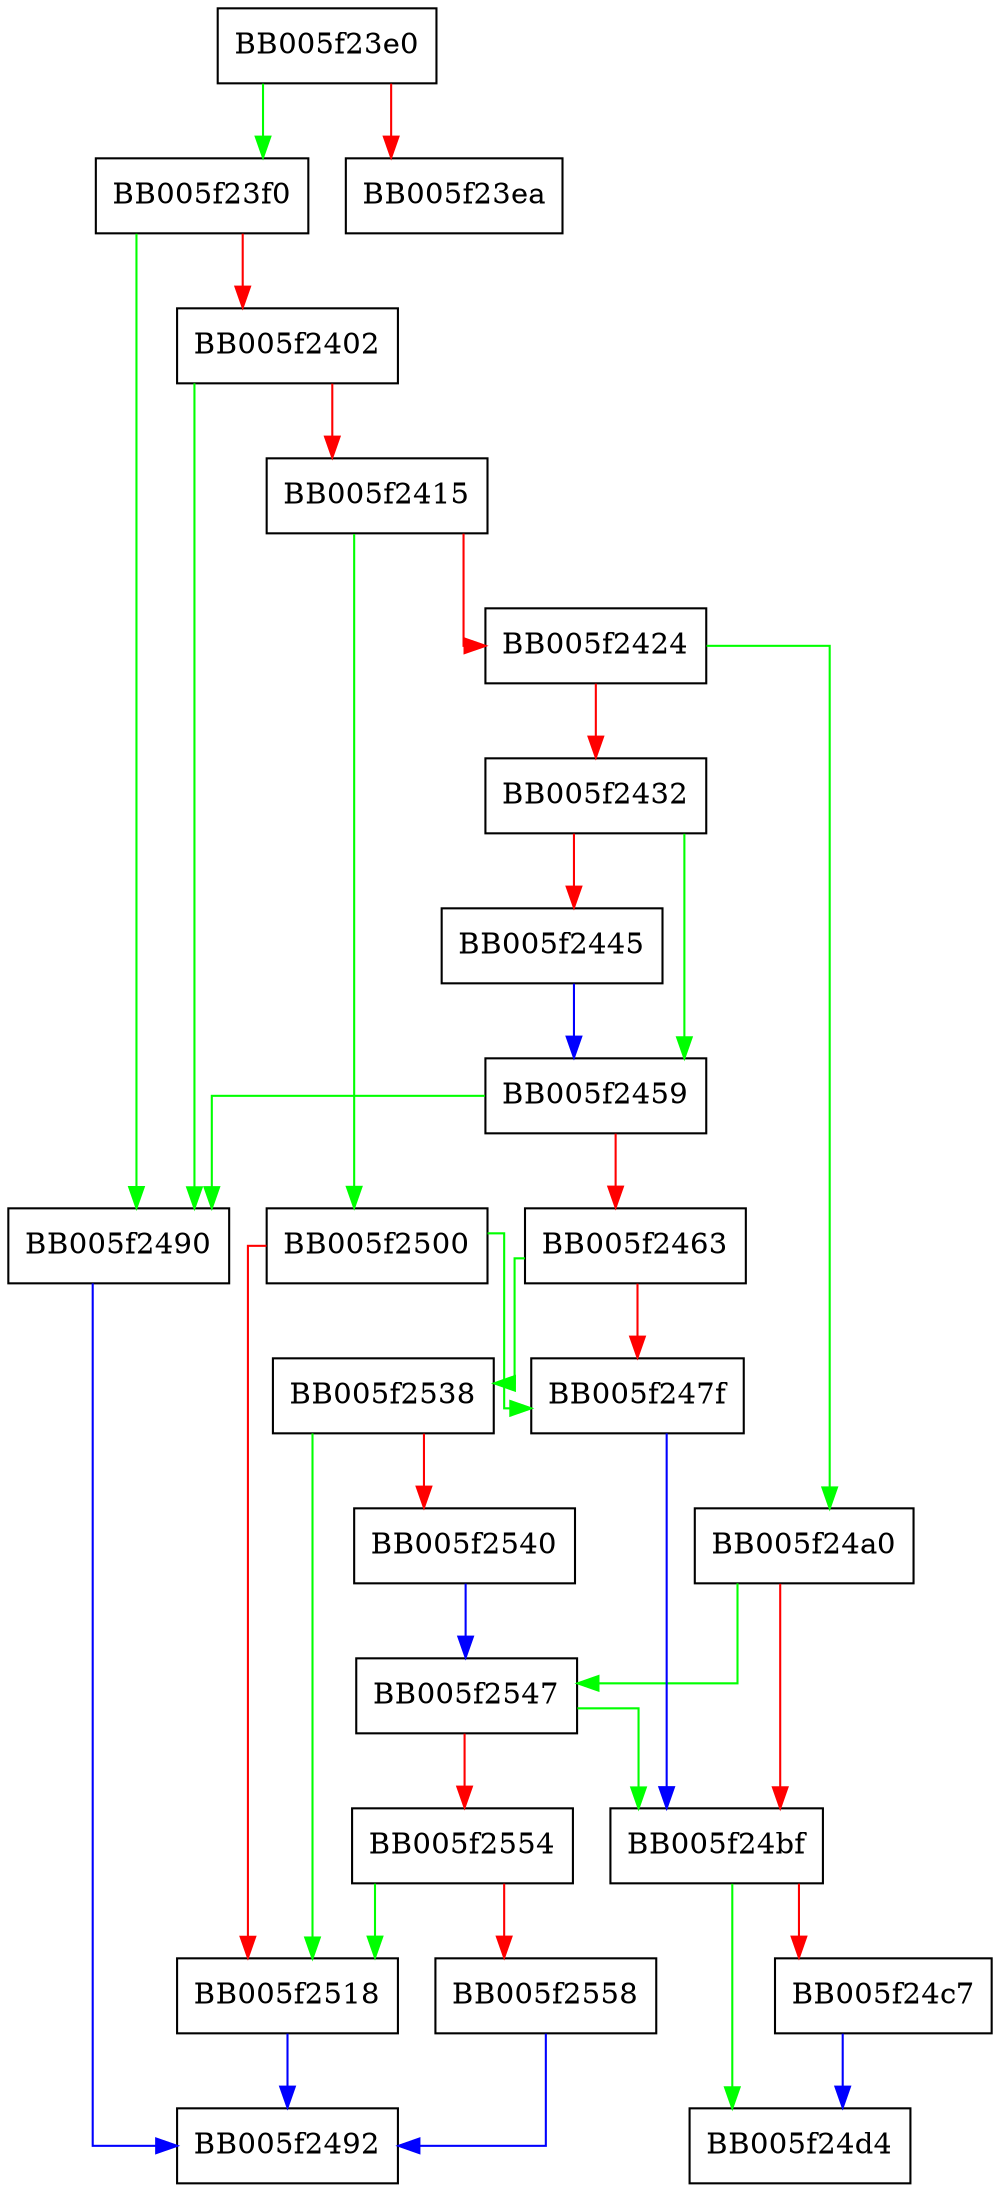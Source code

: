 digraph WPACKET_memcpy {
  node [shape="box"];
  graph [splines=ortho];
  BB005f23e0 -> BB005f23f0 [color="green"];
  BB005f23e0 -> BB005f23ea [color="red"];
  BB005f23f0 -> BB005f2490 [color="green"];
  BB005f23f0 -> BB005f2402 [color="red"];
  BB005f2402 -> BB005f2490 [color="green"];
  BB005f2402 -> BB005f2415 [color="red"];
  BB005f2415 -> BB005f2500 [color="green"];
  BB005f2415 -> BB005f2424 [color="red"];
  BB005f2424 -> BB005f24a0 [color="green"];
  BB005f2424 -> BB005f2432 [color="red"];
  BB005f2432 -> BB005f2459 [color="green"];
  BB005f2432 -> BB005f2445 [color="red"];
  BB005f2445 -> BB005f2459 [color="blue"];
  BB005f2459 -> BB005f2490 [color="green"];
  BB005f2459 -> BB005f2463 [color="red"];
  BB005f2463 -> BB005f2538 [color="green"];
  BB005f2463 -> BB005f247f [color="red"];
  BB005f247f -> BB005f24bf [color="blue"];
  BB005f2490 -> BB005f2492 [color="blue"];
  BB005f24a0 -> BB005f2547 [color="green"];
  BB005f24a0 -> BB005f24bf [color="red"];
  BB005f24bf -> BB005f24d4 [color="green"];
  BB005f24bf -> BB005f24c7 [color="red"];
  BB005f24c7 -> BB005f24d4 [color="blue"];
  BB005f2500 -> BB005f247f [color="green"];
  BB005f2500 -> BB005f2518 [color="red"];
  BB005f2518 -> BB005f2492 [color="blue"];
  BB005f2538 -> BB005f2518 [color="green"];
  BB005f2538 -> BB005f2540 [color="red"];
  BB005f2540 -> BB005f2547 [color="blue"];
  BB005f2547 -> BB005f24bf [color="green"];
  BB005f2547 -> BB005f2554 [color="red"];
  BB005f2554 -> BB005f2518 [color="green"];
  BB005f2554 -> BB005f2558 [color="red"];
  BB005f2558 -> BB005f2492 [color="blue"];
}